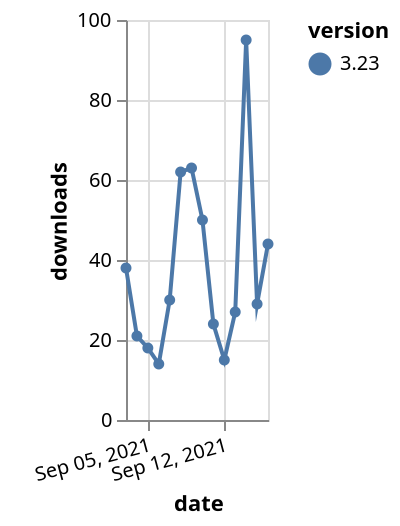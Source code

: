 {"$schema": "https://vega.github.io/schema/vega-lite/v5.json", "description": "A simple bar chart with embedded data.", "data": {"values": [{"date": "2021-09-03", "total": 53908, "delta": 38, "version": "3.23"}, {"date": "2021-09-04", "total": 53929, "delta": 21, "version": "3.23"}, {"date": "2021-09-05", "total": 53947, "delta": 18, "version": "3.23"}, {"date": "2021-09-06", "total": 53961, "delta": 14, "version": "3.23"}, {"date": "2021-09-07", "total": 53991, "delta": 30, "version": "3.23"}, {"date": "2021-09-08", "total": 54053, "delta": 62, "version": "3.23"}, {"date": "2021-09-09", "total": 54116, "delta": 63, "version": "3.23"}, {"date": "2021-09-10", "total": 54166, "delta": 50, "version": "3.23"}, {"date": "2021-09-11", "total": 54190, "delta": 24, "version": "3.23"}, {"date": "2021-09-12", "total": 54205, "delta": 15, "version": "3.23"}, {"date": "2021-09-13", "total": 54232, "delta": 27, "version": "3.23"}, {"date": "2021-09-14", "total": 54327, "delta": 95, "version": "3.23"}, {"date": "2021-09-15", "total": 54356, "delta": 29, "version": "3.23"}, {"date": "2021-09-16", "total": 54400, "delta": 44, "version": "3.23"}]}, "width": "container", "mark": {"type": "line", "point": {"filled": true}}, "encoding": {"x": {"field": "date", "type": "temporal", "timeUnit": "yearmonthdate", "title": "date", "axis": {"labelAngle": -15}}, "y": {"field": "delta", "type": "quantitative", "title": "downloads"}, "color": {"field": "version", "type": "nominal"}, "tooltip": {"field": "delta"}}}